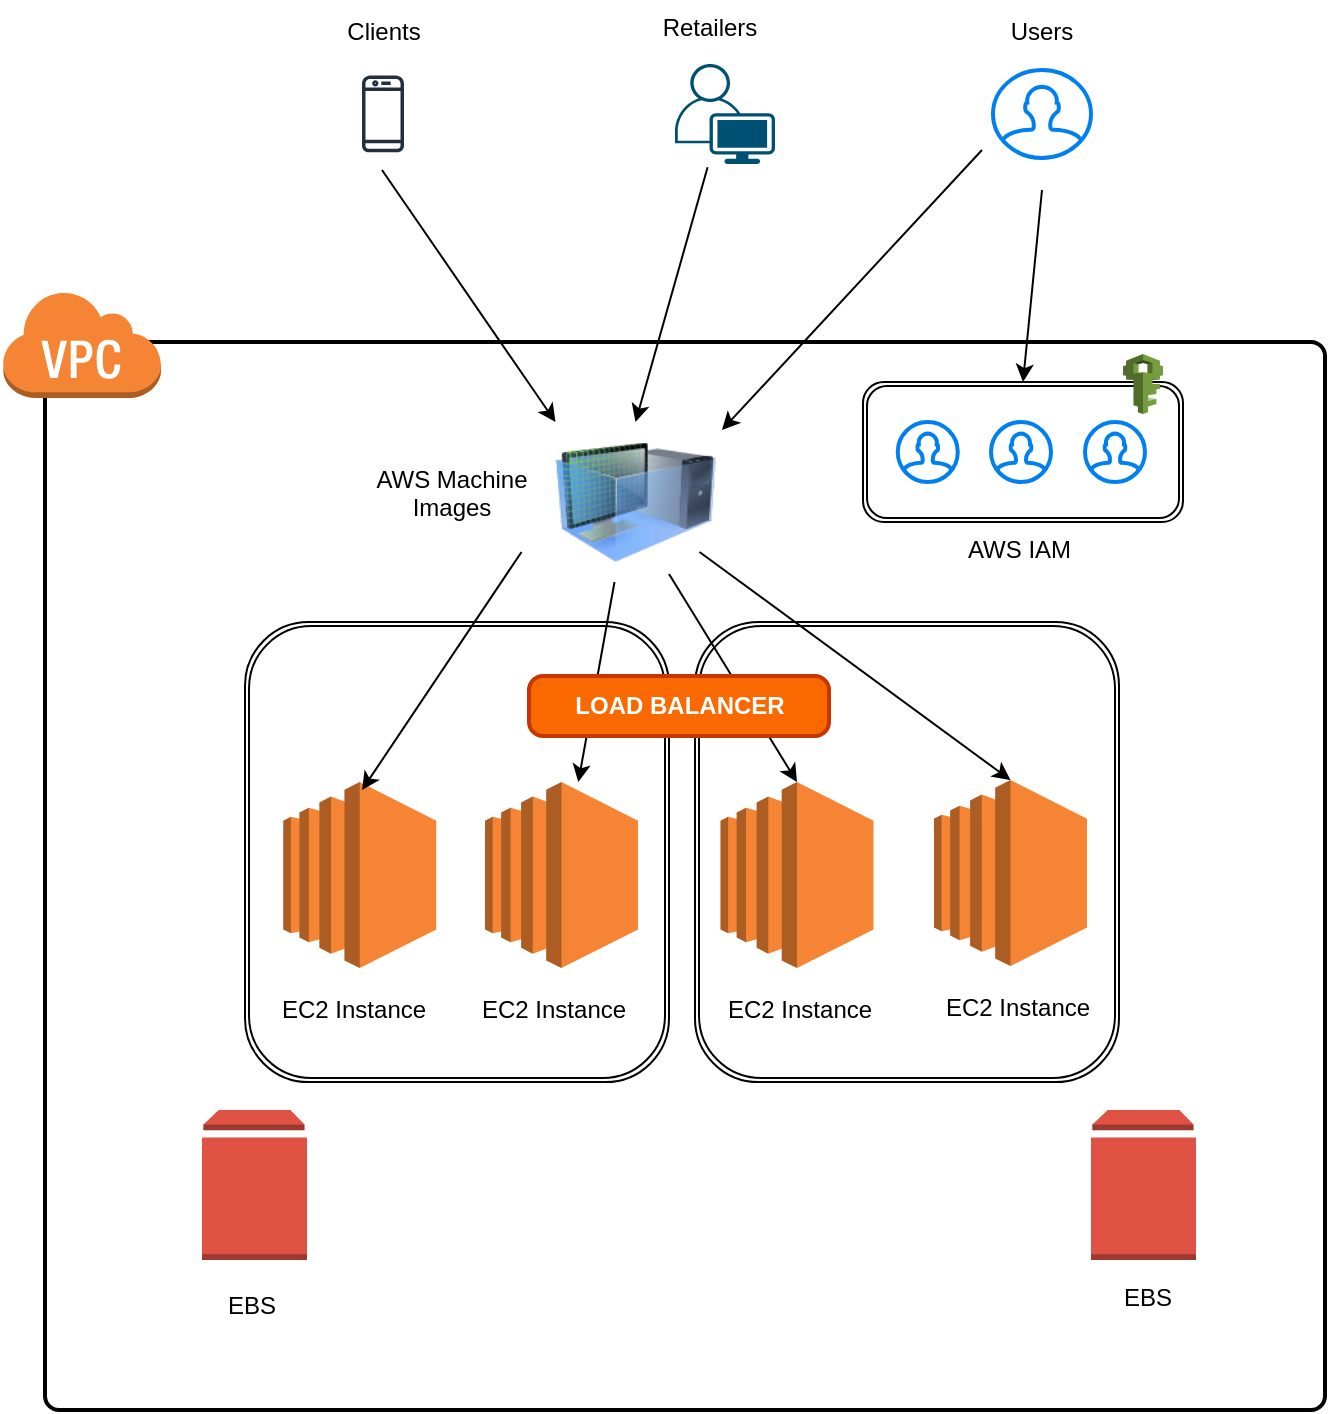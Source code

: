 <mxfile version="24.7.7">
  <diagram name="Página-1" id="D9BhqYf-w_LQV4EX5_kr">
    <mxGraphModel dx="1050" dy="565" grid="1" gridSize="10" guides="1" tooltips="1" connect="1" arrows="1" fold="1" page="1" pageScale="1" pageWidth="827" pageHeight="1169" math="0" shadow="0">
      <root>
        <mxCell id="0" />
        <mxCell id="1" parent="0" />
        <mxCell id="bHQGTVbVJYEOcfV3wD_5-72" value="" style="rounded=1;whiteSpace=wrap;html=1;absoluteArcSize=1;arcSize=14;strokeWidth=2;" vertex="1" parent="1">
          <mxGeometry x="91.5" y="226.03" width="640" height="533.97" as="geometry" />
        </mxCell>
        <mxCell id="bHQGTVbVJYEOcfV3wD_5-67" value="" style="shape=ext;double=1;rounded=1;whiteSpace=wrap;html=1;" vertex="1" parent="1">
          <mxGeometry x="416.5" y="366.03" width="212" height="230" as="geometry" />
        </mxCell>
        <mxCell id="bHQGTVbVJYEOcfV3wD_5-66" value="" style="shape=ext;double=1;rounded=1;whiteSpace=wrap;html=1;" vertex="1" parent="1">
          <mxGeometry x="191.5" y="366.03" width="212" height="230" as="geometry" />
        </mxCell>
        <mxCell id="bHQGTVbVJYEOcfV3wD_5-61" value="" style="shape=ext;double=1;rounded=1;whiteSpace=wrap;html=1;" vertex="1" parent="1">
          <mxGeometry x="500.5" y="246" width="160" height="70" as="geometry" />
        </mxCell>
        <mxCell id="bHQGTVbVJYEOcfV3wD_5-41" value="" style="outlineConnect=0;dashed=0;verticalLabelPosition=bottom;verticalAlign=top;align=center;html=1;shape=mxgraph.aws3.iam;fillColor=#759C3E;gradientColor=none;" vertex="1" parent="1">
          <mxGeometry x="630.5" y="232.03" width="20" height="30" as="geometry" />
        </mxCell>
        <mxCell id="bHQGTVbVJYEOcfV3wD_5-42" value="" style="outlineConnect=0;dashed=0;verticalLabelPosition=bottom;verticalAlign=top;align=center;html=1;shape=mxgraph.aws3.ec2;fillColor=#F58534;gradientColor=none;" vertex="1" parent="1">
          <mxGeometry x="429.25" y="446.03" width="76.5" height="93" as="geometry" />
        </mxCell>
        <mxCell id="bHQGTVbVJYEOcfV3wD_5-43" value="" style="outlineConnect=0;dashed=0;verticalLabelPosition=bottom;verticalAlign=top;align=center;html=1;shape=mxgraph.aws3.ec2;fillColor=#F58534;gradientColor=none;" vertex="1" parent="1">
          <mxGeometry x="311.5" y="446.03" width="76.5" height="93" as="geometry" />
        </mxCell>
        <mxCell id="bHQGTVbVJYEOcfV3wD_5-44" value="" style="outlineConnect=0;dashed=0;verticalLabelPosition=bottom;verticalAlign=top;align=center;html=1;shape=mxgraph.aws3.ec2;fillColor=#F58534;gradientColor=none;" vertex="1" parent="1">
          <mxGeometry x="536" y="445.03" width="76.5" height="93" as="geometry" />
        </mxCell>
        <mxCell id="bHQGTVbVJYEOcfV3wD_5-47" value="EC2 Instance" style="text;strokeColor=none;fillColor=none;align=left;verticalAlign=top;spacingLeft=4;spacingRight=4;overflow=hidden;rotatable=0;points=[[0,0.5],[1,0.5]];portConstraint=eastwest;whiteSpace=wrap;html=1;" vertex="1" parent="1">
          <mxGeometry x="304.37" y="546.03" width="90.75" height="26" as="geometry" />
        </mxCell>
        <mxCell id="bHQGTVbVJYEOcfV3wD_5-48" value="EC2 Instance" style="text;strokeColor=none;fillColor=none;align=left;verticalAlign=top;spacingLeft=4;spacingRight=4;overflow=hidden;rotatable=0;points=[[0,0.5],[1,0.5]];portConstraint=eastwest;whiteSpace=wrap;html=1;" vertex="1" parent="1">
          <mxGeometry x="426.75" y="546.03" width="90.75" height="26" as="geometry" />
        </mxCell>
        <mxCell id="bHQGTVbVJYEOcfV3wD_5-49" value="" style="image;html=1;image=img/lib/clip_art/computers/Virtual_Machine_128x128.png" vertex="1" parent="1">
          <mxGeometry x="346.75" y="266" width="80" height="80" as="geometry" />
        </mxCell>
        <mxCell id="bHQGTVbVJYEOcfV3wD_5-50" value="AWS Machine Images" style="text;strokeColor=none;fillColor=none;align=center;verticalAlign=top;spacingLeft=4;spacingRight=4;overflow=hidden;rotatable=0;points=[[0,0.5],[1,0.5]];portConstraint=eastwest;whiteSpace=wrap;html=1;" vertex="1" parent="1">
          <mxGeometry x="250" y="281" width="90" height="50" as="geometry" />
        </mxCell>
        <mxCell id="bHQGTVbVJYEOcfV3wD_5-51" value="EC2 Instance" style="text;strokeColor=none;fillColor=none;align=left;verticalAlign=top;spacingLeft=4;spacingRight=4;overflow=hidden;rotatable=0;points=[[0,0.5],[1,0.5]];portConstraint=eastwest;whiteSpace=wrap;html=1;" vertex="1" parent="1">
          <mxGeometry x="536" y="545.03" width="90.75" height="26" as="geometry" />
        </mxCell>
        <mxCell id="bHQGTVbVJYEOcfV3wD_5-52" value="" style="html=1;verticalLabelPosition=bottom;align=center;labelBackgroundColor=#ffffff;verticalAlign=top;strokeWidth=2;strokeColor=#0080F0;shadow=0;dashed=0;shape=mxgraph.ios7.icons.user;" vertex="1" parent="1">
          <mxGeometry x="517.88" y="266" width="30" height="30" as="geometry" />
        </mxCell>
        <mxCell id="bHQGTVbVJYEOcfV3wD_5-53" value="" style="html=1;verticalLabelPosition=bottom;align=center;labelBackgroundColor=#ffffff;verticalAlign=top;strokeWidth=2;strokeColor=#0080F0;shadow=0;dashed=0;shape=mxgraph.ios7.icons.user;" vertex="1" parent="1">
          <mxGeometry x="564.5" y="266" width="30" height="30" as="geometry" />
        </mxCell>
        <mxCell id="bHQGTVbVJYEOcfV3wD_5-54" value="" style="points=[[0.35,0,0],[0.98,0.51,0],[1,0.71,0],[0.67,1,0],[0,0.795,0],[0,0.65,0]];verticalLabelPosition=bottom;sketch=0;html=1;verticalAlign=top;aspect=fixed;align=center;pointerEvents=1;shape=mxgraph.cisco19.user;fillColor=#005073;strokeColor=none;" vertex="1" parent="1">
          <mxGeometry x="406.5" y="86.98" width="50" height="50" as="geometry" />
        </mxCell>
        <mxCell id="bHQGTVbVJYEOcfV3wD_5-55" value="" style="sketch=0;outlineConnect=0;fontColor=#232F3E;gradientColor=none;fillColor=#232F3D;strokeColor=none;dashed=0;verticalLabelPosition=bottom;verticalAlign=top;align=center;html=1;fontSize=12;fontStyle=0;aspect=fixed;pointerEvents=1;shape=mxgraph.aws4.mobile_client;" vertex="1" parent="1">
          <mxGeometry x="250" y="92.01" width="21" height="39.95" as="geometry" />
        </mxCell>
        <mxCell id="bHQGTVbVJYEOcfV3wD_5-60" value="" style="html=1;verticalLabelPosition=bottom;align=center;labelBackgroundColor=#ffffff;verticalAlign=top;strokeWidth=2;strokeColor=#0080F0;shadow=0;dashed=0;shape=mxgraph.ios7.icons.user;" vertex="1" parent="1">
          <mxGeometry x="611.5" y="266" width="30" height="30" as="geometry" />
        </mxCell>
        <mxCell id="bHQGTVbVJYEOcfV3wD_5-63" value="AWS IAM" style="text;strokeColor=none;fillColor=none;align=left;verticalAlign=top;spacingLeft=4;spacingRight=4;overflow=hidden;rotatable=0;points=[[0,0.5],[1,0.5]];portConstraint=eastwest;whiteSpace=wrap;html=1;" vertex="1" parent="1">
          <mxGeometry x="546.82" y="316" width="64.68" height="26" as="geometry" />
        </mxCell>
        <mxCell id="bHQGTVbVJYEOcfV3wD_5-64" value="" style="outlineConnect=0;dashed=0;verticalLabelPosition=bottom;verticalAlign=top;align=center;html=1;shape=mxgraph.aws3.ec2;fillColor=#F58534;gradientColor=none;" vertex="1" parent="1">
          <mxGeometry x="210.63" y="446.03" width="76.5" height="93" as="geometry" />
        </mxCell>
        <mxCell id="bHQGTVbVJYEOcfV3wD_5-65" value="EC2 Instance" style="text;strokeColor=none;fillColor=none;align=left;verticalAlign=top;spacingLeft=4;spacingRight=4;overflow=hidden;rotatable=0;points=[[0,0.5],[1,0.5]];portConstraint=eastwest;whiteSpace=wrap;html=1;" vertex="1" parent="1">
          <mxGeometry x="203.5" y="546.03" width="90.75" height="26" as="geometry" />
        </mxCell>
        <mxCell id="bHQGTVbVJYEOcfV3wD_5-69" value="" style="html=1;verticalLabelPosition=bottom;align=center;labelBackgroundColor=#ffffff;verticalAlign=top;strokeWidth=2;strokeColor=#0080F0;shadow=0;dashed=0;shape=mxgraph.ios7.icons.user;" vertex="1" parent="1">
          <mxGeometry x="565.5" y="90" width="49" height="43.97" as="geometry" />
        </mxCell>
        <mxCell id="bHQGTVbVJYEOcfV3wD_5-71" value="" style="outlineConnect=0;dashed=0;verticalLabelPosition=bottom;verticalAlign=top;align=center;html=1;shape=mxgraph.aws3.virtual_private_cloud;fillColor=#F58534;gradientColor=none;" vertex="1" parent="1">
          <mxGeometry x="70" y="200" width="79.5" height="54" as="geometry" />
        </mxCell>
        <mxCell id="bHQGTVbVJYEOcfV3wD_5-73" value="Clients" style="text;strokeColor=none;fillColor=none;align=center;verticalAlign=top;spacingLeft=4;spacingRight=4;overflow=hidden;rotatable=0;points=[[0,0.5],[1,0.5]];portConstraint=eastwest;whiteSpace=wrap;html=1;" vertex="1" parent="1">
          <mxGeometry x="215.5" y="56.98" width="90" height="30" as="geometry" />
        </mxCell>
        <mxCell id="bHQGTVbVJYEOcfV3wD_5-74" value="Users" style="text;strokeColor=none;fillColor=none;align=center;verticalAlign=top;spacingLeft=4;spacingRight=4;overflow=hidden;rotatable=0;points=[[0,0.5],[1,0.5]];portConstraint=eastwest;whiteSpace=wrap;html=1;" vertex="1" parent="1">
          <mxGeometry x="544.5" y="56.98" width="90" height="30" as="geometry" />
        </mxCell>
        <mxCell id="bHQGTVbVJYEOcfV3wD_5-75" value="Retailers" style="text;strokeColor=none;fillColor=none;align=center;verticalAlign=top;spacingLeft=4;spacingRight=4;overflow=hidden;rotatable=0;points=[[0,0.5],[1,0.5]];portConstraint=eastwest;whiteSpace=wrap;html=1;" vertex="1" parent="1">
          <mxGeometry x="379" y="55" width="90" height="30" as="geometry" />
        </mxCell>
        <mxCell id="bHQGTVbVJYEOcfV3wD_5-77" value="" style="endArrow=classic;html=1;rounded=0;exitX=0.326;exitY=1.032;exitDx=0;exitDy=0;exitPerimeter=0;entryX=0.5;entryY=0;entryDx=0;entryDy=0;" edge="1" parent="1" source="bHQGTVbVJYEOcfV3wD_5-54" target="bHQGTVbVJYEOcfV3wD_5-49">
          <mxGeometry width="50" height="50" relative="1" as="geometry">
            <mxPoint x="420" y="320" as="sourcePoint" />
            <mxPoint x="470" y="270" as="targetPoint" />
          </mxGeometry>
        </mxCell>
        <mxCell id="bHQGTVbVJYEOcfV3wD_5-78" value="" style="endArrow=classic;html=1;rounded=0;" edge="1" parent="1">
          <mxGeometry width="50" height="50" relative="1" as="geometry">
            <mxPoint x="560" y="130" as="sourcePoint" />
            <mxPoint x="430" y="270" as="targetPoint" />
          </mxGeometry>
        </mxCell>
        <mxCell id="bHQGTVbVJYEOcfV3wD_5-79" value="" style="endArrow=classic;html=1;rounded=0;entryX=0;entryY=0;entryDx=0;entryDy=0;" edge="1" parent="1" target="bHQGTVbVJYEOcfV3wD_5-49">
          <mxGeometry width="50" height="50" relative="1" as="geometry">
            <mxPoint x="260" y="140" as="sourcePoint" />
            <mxPoint x="397" y="271" as="targetPoint" />
          </mxGeometry>
        </mxCell>
        <mxCell id="bHQGTVbVJYEOcfV3wD_5-80" value="" style="endArrow=classic;html=1;rounded=0;entryX=0.5;entryY=0;entryDx=0;entryDy=0;" edge="1" parent="1" target="bHQGTVbVJYEOcfV3wD_5-61">
          <mxGeometry width="50" height="50" relative="1" as="geometry">
            <mxPoint x="590" y="150" as="sourcePoint" />
            <mxPoint x="430" y="280" as="targetPoint" />
          </mxGeometry>
        </mxCell>
        <mxCell id="bHQGTVbVJYEOcfV3wD_5-81" value="" style="endArrow=classic;html=1;rounded=0;entryX=0.5;entryY=0;entryDx=0;entryDy=0;entryPerimeter=0;" edge="1" parent="1" target="bHQGTVbVJYEOcfV3wD_5-44">
          <mxGeometry width="50" height="50" relative="1" as="geometry">
            <mxPoint x="418.75" y="331" as="sourcePoint" />
            <mxPoint x="505.75" y="457" as="targetPoint" />
          </mxGeometry>
        </mxCell>
        <mxCell id="bHQGTVbVJYEOcfV3wD_5-82" value="" style="endArrow=classic;html=1;rounded=0;entryX=0.5;entryY=0;entryDx=0;entryDy=0;entryPerimeter=0;" edge="1" parent="1" target="bHQGTVbVJYEOcfV3wD_5-42">
          <mxGeometry width="50" height="50" relative="1" as="geometry">
            <mxPoint x="403.5" y="342" as="sourcePoint" />
            <mxPoint x="558.75" y="456" as="targetPoint" />
          </mxGeometry>
        </mxCell>
        <mxCell id="bHQGTVbVJYEOcfV3wD_5-83" value="" style="endArrow=classic;html=1;rounded=0;" edge="1" parent="1" target="bHQGTVbVJYEOcfV3wD_5-43">
          <mxGeometry width="50" height="50" relative="1" as="geometry">
            <mxPoint x="376.25" y="346" as="sourcePoint" />
            <mxPoint x="440.75" y="450" as="targetPoint" />
          </mxGeometry>
        </mxCell>
        <mxCell id="bHQGTVbVJYEOcfV3wD_5-84" value="" style="endArrow=classic;html=1;rounded=0;entryX=0.276;entryY=0.365;entryDx=0;entryDy=0;entryPerimeter=0;" edge="1" parent="1" target="bHQGTVbVJYEOcfV3wD_5-66">
          <mxGeometry width="50" height="50" relative="1" as="geometry">
            <mxPoint x="329.75" y="331" as="sourcePoint" />
            <mxPoint x="320" y="420" as="targetPoint" />
          </mxGeometry>
        </mxCell>
        <mxCell id="bHQGTVbVJYEOcfV3wD_5-68" value="&lt;b&gt;&lt;font color=&quot;#ffffff&quot;&gt;LOAD BALANCER&lt;/font&gt;&lt;/b&gt;" style="rounded=1;whiteSpace=wrap;html=1;absoluteArcSize=1;arcSize=14;strokeWidth=2;labelBackgroundColor=none;fillColor=#fa6800;strokeColor=#C73500;fillStyle=solid;fontColor=#121212;" vertex="1" parent="1">
          <mxGeometry x="333.5" y="393.03" width="150" height="30" as="geometry" />
        </mxCell>
        <mxCell id="bHQGTVbVJYEOcfV3wD_5-85" value="" style="outlineConnect=0;dashed=0;verticalLabelPosition=bottom;verticalAlign=top;align=center;html=1;shape=mxgraph.aws3.volume;fillColor=#E05243;gradientColor=none;" vertex="1" parent="1">
          <mxGeometry x="170" y="610" width="52.5" height="75" as="geometry" />
        </mxCell>
        <mxCell id="bHQGTVbVJYEOcfV3wD_5-86" value="" style="outlineConnect=0;dashed=0;verticalLabelPosition=bottom;verticalAlign=top;align=center;html=1;shape=mxgraph.aws3.volume;fillColor=#E05243;gradientColor=none;" vertex="1" parent="1">
          <mxGeometry x="614.5" y="610" width="52.5" height="75" as="geometry" />
        </mxCell>
        <mxCell id="bHQGTVbVJYEOcfV3wD_5-87" value="EBS" style="text;strokeColor=none;fillColor=none;align=left;verticalAlign=top;spacingLeft=4;spacingRight=4;overflow=hidden;rotatable=0;points=[[0,0.5],[1,0.5]];portConstraint=eastwest;whiteSpace=wrap;html=1;" vertex="1" parent="1">
          <mxGeometry x="177" y="694" width="40" height="30" as="geometry" />
        </mxCell>
        <mxCell id="bHQGTVbVJYEOcfV3wD_5-88" value="EBS" style="text;strokeColor=none;fillColor=none;align=left;verticalAlign=top;spacingLeft=4;spacingRight=4;overflow=hidden;rotatable=0;points=[[0,0.5],[1,0.5]];portConstraint=eastwest;whiteSpace=wrap;html=1;" vertex="1" parent="1">
          <mxGeometry x="624.75" y="690" width="40" height="30" as="geometry" />
        </mxCell>
      </root>
    </mxGraphModel>
  </diagram>
</mxfile>
